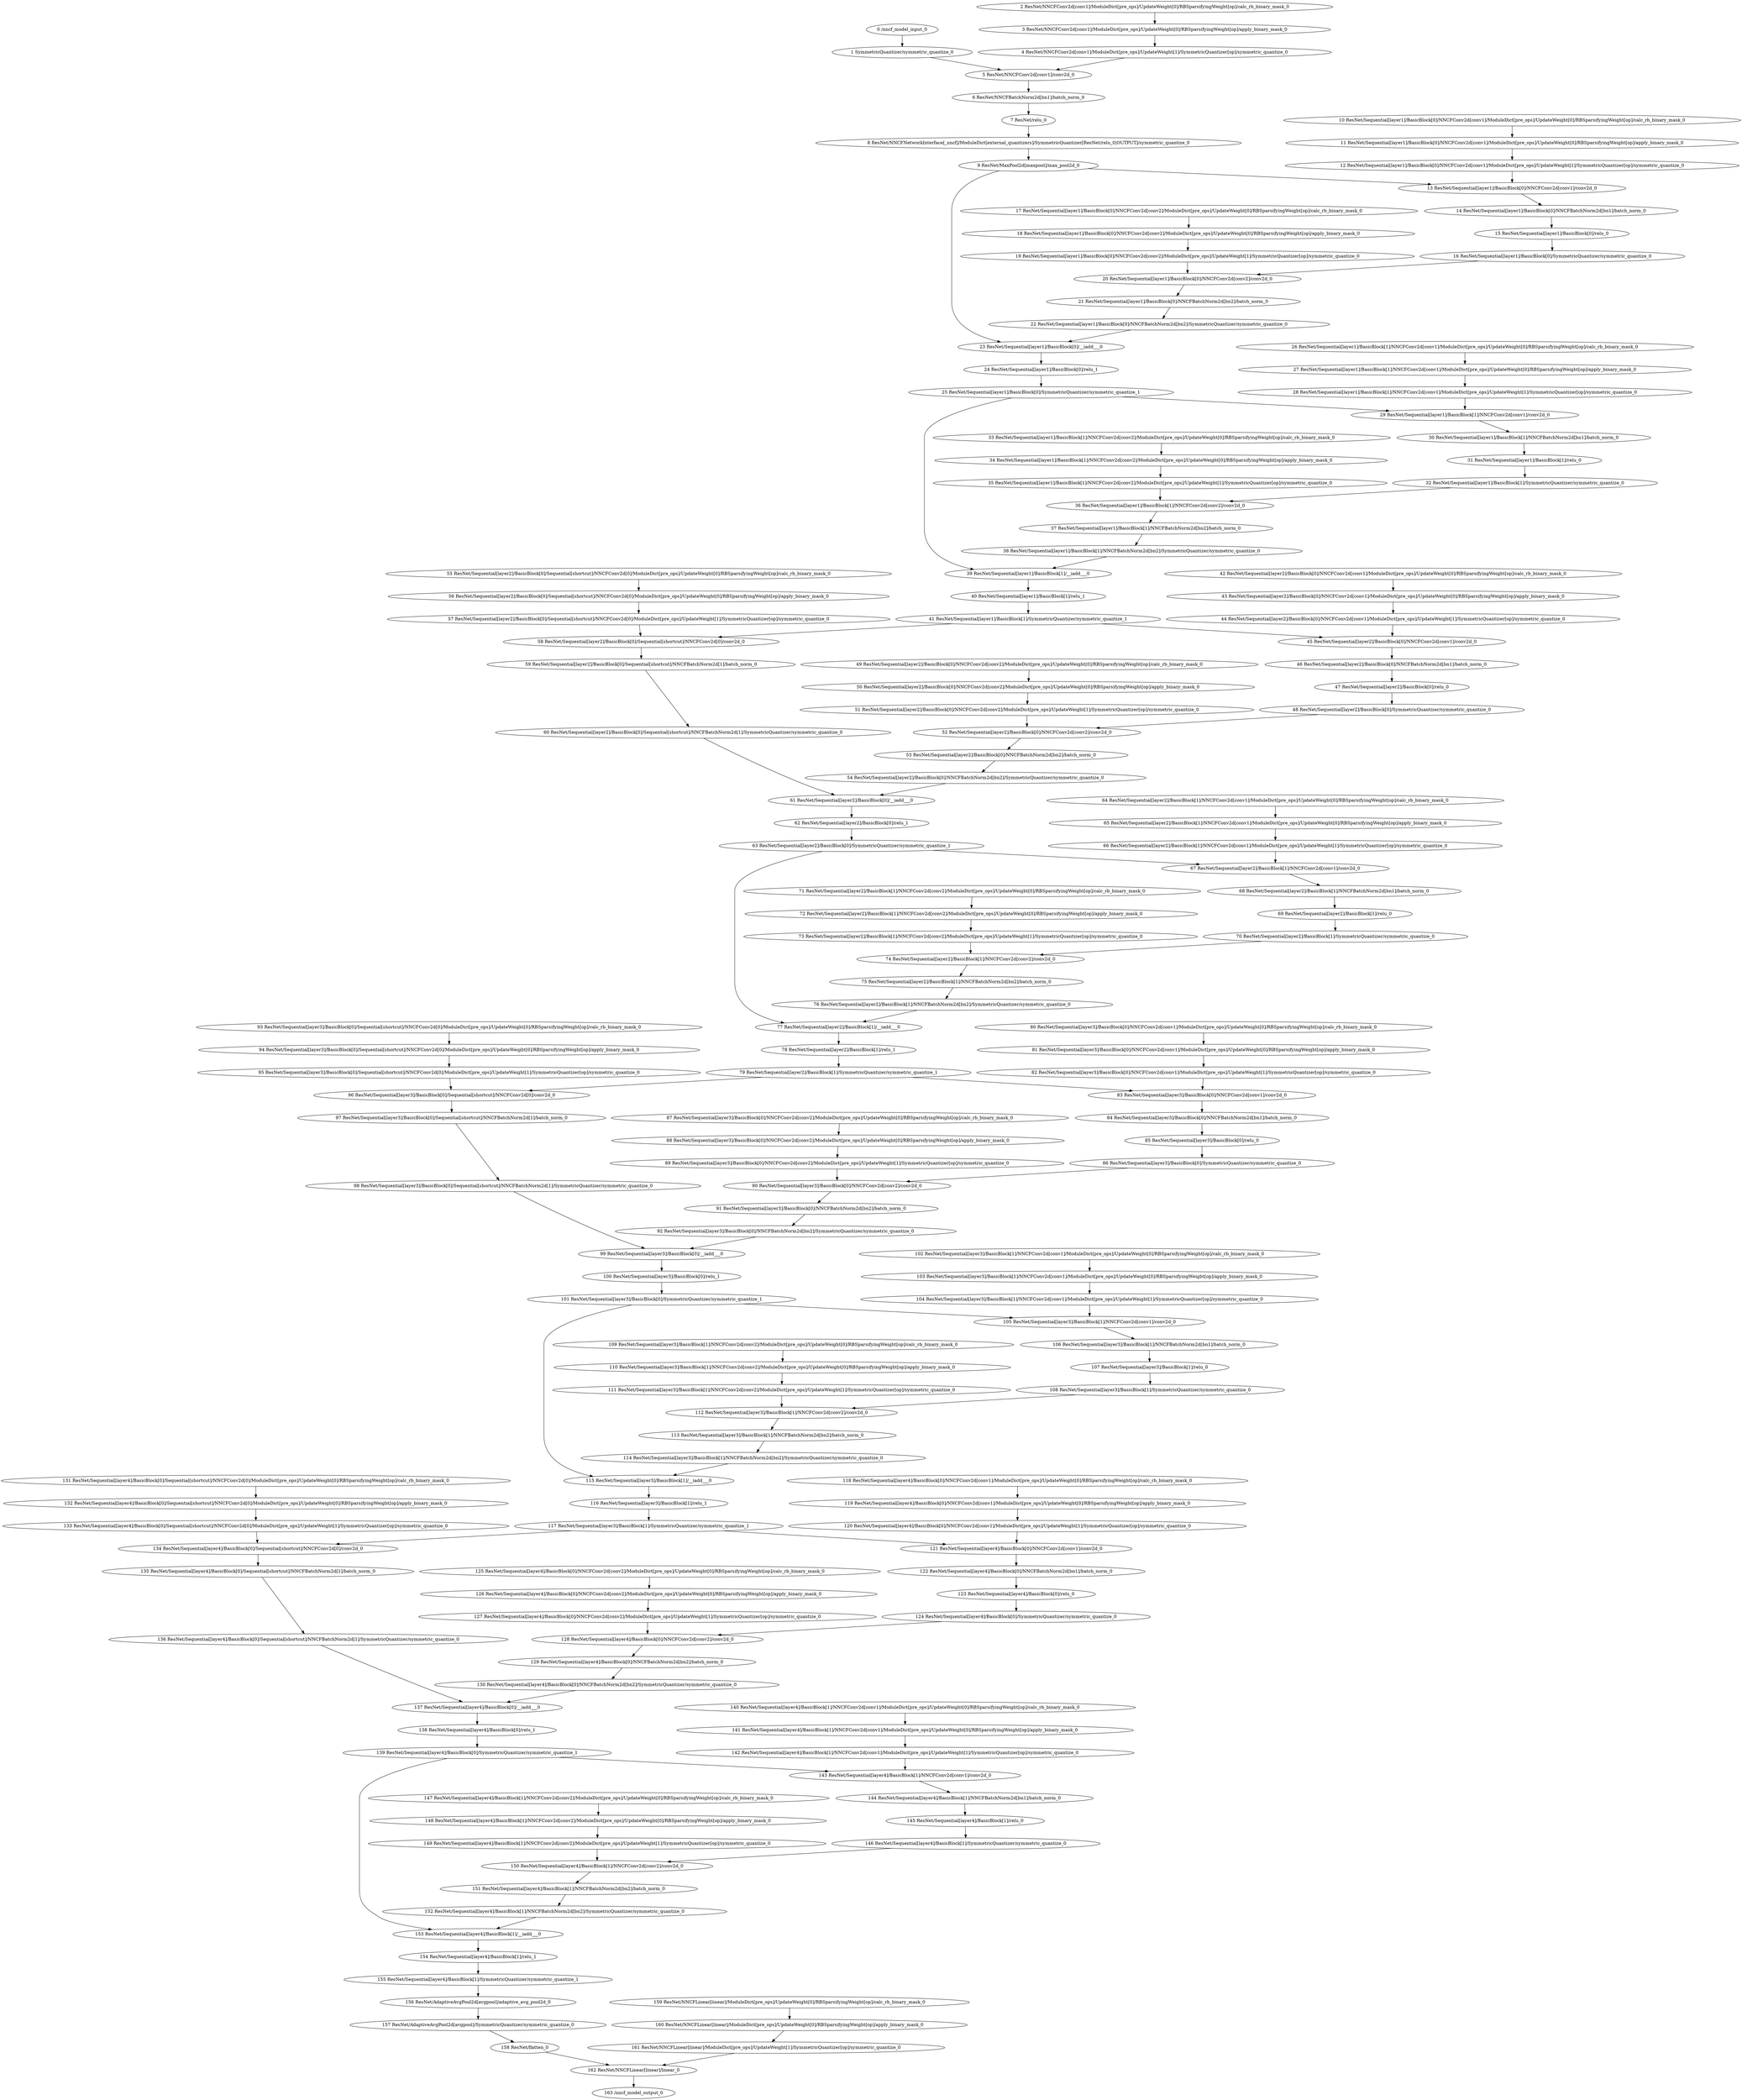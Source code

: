 strict digraph  {
"0 /nncf_model_input_0" [id=0, type=nncf_model_input];
"1 SymmetricQuantizer/symmetric_quantize_0" [id=1, type=symmetric_quantize];
"2 ResNet/NNCFConv2d[conv1]/ModuleDict[pre_ops]/UpdateWeight[0]/RBSparsifyingWeight[op]/calc_rb_binary_mask_0" [id=2, type=calc_rb_binary_mask];
"3 ResNet/NNCFConv2d[conv1]/ModuleDict[pre_ops]/UpdateWeight[0]/RBSparsifyingWeight[op]/apply_binary_mask_0" [id=3, type=apply_binary_mask];
"4 ResNet/NNCFConv2d[conv1]/ModuleDict[pre_ops]/UpdateWeight[1]/SymmetricQuantizer[op]/symmetric_quantize_0" [id=4, type=symmetric_quantize];
"5 ResNet/NNCFConv2d[conv1]/conv2d_0" [id=5, type=conv2d];
"6 ResNet/NNCFBatchNorm2d[bn1]/batch_norm_0" [id=6, type=batch_norm];
"7 ResNet/relu_0" [id=7, type=relu];
"8 ResNet/NNCFNetworkInterface[_nncf]/ModuleDict[external_quantizers]/SymmetricQuantizer[ResNet/relu_0|OUTPUT]/symmetric_quantize_0" [id=8, type=symmetric_quantize];
"9 ResNet/MaxPool2d[maxpool]/max_pool2d_0" [id=9, type=max_pool2d];
"10 ResNet/Sequential[layer1]/BasicBlock[0]/NNCFConv2d[conv1]/ModuleDict[pre_ops]/UpdateWeight[0]/RBSparsifyingWeight[op]/calc_rb_binary_mask_0" [id=10, type=calc_rb_binary_mask];
"11 ResNet/Sequential[layer1]/BasicBlock[0]/NNCFConv2d[conv1]/ModuleDict[pre_ops]/UpdateWeight[0]/RBSparsifyingWeight[op]/apply_binary_mask_0" [id=11, type=apply_binary_mask];
"12 ResNet/Sequential[layer1]/BasicBlock[0]/NNCFConv2d[conv1]/ModuleDict[pre_ops]/UpdateWeight[1]/SymmetricQuantizer[op]/symmetric_quantize_0" [id=12, type=symmetric_quantize];
"13 ResNet/Sequential[layer1]/BasicBlock[0]/NNCFConv2d[conv1]/conv2d_0" [id=13, type=conv2d];
"14 ResNet/Sequential[layer1]/BasicBlock[0]/NNCFBatchNorm2d[bn1]/batch_norm_0" [id=14, type=batch_norm];
"15 ResNet/Sequential[layer1]/BasicBlock[0]/relu_0" [id=15, type=relu];
"16 ResNet/Sequential[layer1]/BasicBlock[0]/SymmetricQuantizer/symmetric_quantize_0" [id=16, type=symmetric_quantize];
"17 ResNet/Sequential[layer1]/BasicBlock[0]/NNCFConv2d[conv2]/ModuleDict[pre_ops]/UpdateWeight[0]/RBSparsifyingWeight[op]/calc_rb_binary_mask_0" [id=17, type=calc_rb_binary_mask];
"18 ResNet/Sequential[layer1]/BasicBlock[0]/NNCFConv2d[conv2]/ModuleDict[pre_ops]/UpdateWeight[0]/RBSparsifyingWeight[op]/apply_binary_mask_0" [id=18, type=apply_binary_mask];
"19 ResNet/Sequential[layer1]/BasicBlock[0]/NNCFConv2d[conv2]/ModuleDict[pre_ops]/UpdateWeight[1]/SymmetricQuantizer[op]/symmetric_quantize_0" [id=19, type=symmetric_quantize];
"20 ResNet/Sequential[layer1]/BasicBlock[0]/NNCFConv2d[conv2]/conv2d_0" [id=20, type=conv2d];
"21 ResNet/Sequential[layer1]/BasicBlock[0]/NNCFBatchNorm2d[bn2]/batch_norm_0" [id=21, type=batch_norm];
"22 ResNet/Sequential[layer1]/BasicBlock[0]/NNCFBatchNorm2d[bn2]/SymmetricQuantizer/symmetric_quantize_0" [id=22, type=symmetric_quantize];
"23 ResNet/Sequential[layer1]/BasicBlock[0]/__iadd___0" [id=23, type=__iadd__];
"24 ResNet/Sequential[layer1]/BasicBlock[0]/relu_1" [id=24, type=relu];
"25 ResNet/Sequential[layer1]/BasicBlock[0]/SymmetricQuantizer/symmetric_quantize_1" [id=25, type=symmetric_quantize];
"26 ResNet/Sequential[layer1]/BasicBlock[1]/NNCFConv2d[conv1]/ModuleDict[pre_ops]/UpdateWeight[0]/RBSparsifyingWeight[op]/calc_rb_binary_mask_0" [id=26, type=calc_rb_binary_mask];
"27 ResNet/Sequential[layer1]/BasicBlock[1]/NNCFConv2d[conv1]/ModuleDict[pre_ops]/UpdateWeight[0]/RBSparsifyingWeight[op]/apply_binary_mask_0" [id=27, type=apply_binary_mask];
"28 ResNet/Sequential[layer1]/BasicBlock[1]/NNCFConv2d[conv1]/ModuleDict[pre_ops]/UpdateWeight[1]/SymmetricQuantizer[op]/symmetric_quantize_0" [id=28, type=symmetric_quantize];
"29 ResNet/Sequential[layer1]/BasicBlock[1]/NNCFConv2d[conv1]/conv2d_0" [id=29, type=conv2d];
"30 ResNet/Sequential[layer1]/BasicBlock[1]/NNCFBatchNorm2d[bn1]/batch_norm_0" [id=30, type=batch_norm];
"31 ResNet/Sequential[layer1]/BasicBlock[1]/relu_0" [id=31, type=relu];
"32 ResNet/Sequential[layer1]/BasicBlock[1]/SymmetricQuantizer/symmetric_quantize_0" [id=32, type=symmetric_quantize];
"33 ResNet/Sequential[layer1]/BasicBlock[1]/NNCFConv2d[conv2]/ModuleDict[pre_ops]/UpdateWeight[0]/RBSparsifyingWeight[op]/calc_rb_binary_mask_0" [id=33, type=calc_rb_binary_mask];
"34 ResNet/Sequential[layer1]/BasicBlock[1]/NNCFConv2d[conv2]/ModuleDict[pre_ops]/UpdateWeight[0]/RBSparsifyingWeight[op]/apply_binary_mask_0" [id=34, type=apply_binary_mask];
"35 ResNet/Sequential[layer1]/BasicBlock[1]/NNCFConv2d[conv2]/ModuleDict[pre_ops]/UpdateWeight[1]/SymmetricQuantizer[op]/symmetric_quantize_0" [id=35, type=symmetric_quantize];
"36 ResNet/Sequential[layer1]/BasicBlock[1]/NNCFConv2d[conv2]/conv2d_0" [id=36, type=conv2d];
"37 ResNet/Sequential[layer1]/BasicBlock[1]/NNCFBatchNorm2d[bn2]/batch_norm_0" [id=37, type=batch_norm];
"38 ResNet/Sequential[layer1]/BasicBlock[1]/NNCFBatchNorm2d[bn2]/SymmetricQuantizer/symmetric_quantize_0" [id=38, type=symmetric_quantize];
"39 ResNet/Sequential[layer1]/BasicBlock[1]/__iadd___0" [id=39, type=__iadd__];
"40 ResNet/Sequential[layer1]/BasicBlock[1]/relu_1" [id=40, type=relu];
"41 ResNet/Sequential[layer1]/BasicBlock[1]/SymmetricQuantizer/symmetric_quantize_1" [id=41, type=symmetric_quantize];
"42 ResNet/Sequential[layer2]/BasicBlock[0]/NNCFConv2d[conv1]/ModuleDict[pre_ops]/UpdateWeight[0]/RBSparsifyingWeight[op]/calc_rb_binary_mask_0" [id=42, type=calc_rb_binary_mask];
"43 ResNet/Sequential[layer2]/BasicBlock[0]/NNCFConv2d[conv1]/ModuleDict[pre_ops]/UpdateWeight[0]/RBSparsifyingWeight[op]/apply_binary_mask_0" [id=43, type=apply_binary_mask];
"44 ResNet/Sequential[layer2]/BasicBlock[0]/NNCFConv2d[conv1]/ModuleDict[pre_ops]/UpdateWeight[1]/SymmetricQuantizer[op]/symmetric_quantize_0" [id=44, type=symmetric_quantize];
"45 ResNet/Sequential[layer2]/BasicBlock[0]/NNCFConv2d[conv1]/conv2d_0" [id=45, type=conv2d];
"46 ResNet/Sequential[layer2]/BasicBlock[0]/NNCFBatchNorm2d[bn1]/batch_norm_0" [id=46, type=batch_norm];
"47 ResNet/Sequential[layer2]/BasicBlock[0]/relu_0" [id=47, type=relu];
"48 ResNet/Sequential[layer2]/BasicBlock[0]/SymmetricQuantizer/symmetric_quantize_0" [id=48, type=symmetric_quantize];
"49 ResNet/Sequential[layer2]/BasicBlock[0]/NNCFConv2d[conv2]/ModuleDict[pre_ops]/UpdateWeight[0]/RBSparsifyingWeight[op]/calc_rb_binary_mask_0" [id=49, type=calc_rb_binary_mask];
"50 ResNet/Sequential[layer2]/BasicBlock[0]/NNCFConv2d[conv2]/ModuleDict[pre_ops]/UpdateWeight[0]/RBSparsifyingWeight[op]/apply_binary_mask_0" [id=50, type=apply_binary_mask];
"51 ResNet/Sequential[layer2]/BasicBlock[0]/NNCFConv2d[conv2]/ModuleDict[pre_ops]/UpdateWeight[1]/SymmetricQuantizer[op]/symmetric_quantize_0" [id=51, type=symmetric_quantize];
"52 ResNet/Sequential[layer2]/BasicBlock[0]/NNCFConv2d[conv2]/conv2d_0" [id=52, type=conv2d];
"53 ResNet/Sequential[layer2]/BasicBlock[0]/NNCFBatchNorm2d[bn2]/batch_norm_0" [id=53, type=batch_norm];
"54 ResNet/Sequential[layer2]/BasicBlock[0]/NNCFBatchNorm2d[bn2]/SymmetricQuantizer/symmetric_quantize_0" [id=54, type=symmetric_quantize];
"55 ResNet/Sequential[layer2]/BasicBlock[0]/Sequential[shortcut]/NNCFConv2d[0]/ModuleDict[pre_ops]/UpdateWeight[0]/RBSparsifyingWeight[op]/calc_rb_binary_mask_0" [id=55, type=calc_rb_binary_mask];
"56 ResNet/Sequential[layer2]/BasicBlock[0]/Sequential[shortcut]/NNCFConv2d[0]/ModuleDict[pre_ops]/UpdateWeight[0]/RBSparsifyingWeight[op]/apply_binary_mask_0" [id=56, type=apply_binary_mask];
"57 ResNet/Sequential[layer2]/BasicBlock[0]/Sequential[shortcut]/NNCFConv2d[0]/ModuleDict[pre_ops]/UpdateWeight[1]/SymmetricQuantizer[op]/symmetric_quantize_0" [id=57, type=symmetric_quantize];
"58 ResNet/Sequential[layer2]/BasicBlock[0]/Sequential[shortcut]/NNCFConv2d[0]/conv2d_0" [id=58, type=conv2d];
"59 ResNet/Sequential[layer2]/BasicBlock[0]/Sequential[shortcut]/NNCFBatchNorm2d[1]/batch_norm_0" [id=59, type=batch_norm];
"60 ResNet/Sequential[layer2]/BasicBlock[0]/Sequential[shortcut]/NNCFBatchNorm2d[1]/SymmetricQuantizer/symmetric_quantize_0" [id=60, type=symmetric_quantize];
"61 ResNet/Sequential[layer2]/BasicBlock[0]/__iadd___0" [id=61, type=__iadd__];
"62 ResNet/Sequential[layer2]/BasicBlock[0]/relu_1" [id=62, type=relu];
"63 ResNet/Sequential[layer2]/BasicBlock[0]/SymmetricQuantizer/symmetric_quantize_1" [id=63, type=symmetric_quantize];
"64 ResNet/Sequential[layer2]/BasicBlock[1]/NNCFConv2d[conv1]/ModuleDict[pre_ops]/UpdateWeight[0]/RBSparsifyingWeight[op]/calc_rb_binary_mask_0" [id=64, type=calc_rb_binary_mask];
"65 ResNet/Sequential[layer2]/BasicBlock[1]/NNCFConv2d[conv1]/ModuleDict[pre_ops]/UpdateWeight[0]/RBSparsifyingWeight[op]/apply_binary_mask_0" [id=65, type=apply_binary_mask];
"66 ResNet/Sequential[layer2]/BasicBlock[1]/NNCFConv2d[conv1]/ModuleDict[pre_ops]/UpdateWeight[1]/SymmetricQuantizer[op]/symmetric_quantize_0" [id=66, type=symmetric_quantize];
"67 ResNet/Sequential[layer2]/BasicBlock[1]/NNCFConv2d[conv1]/conv2d_0" [id=67, type=conv2d];
"68 ResNet/Sequential[layer2]/BasicBlock[1]/NNCFBatchNorm2d[bn1]/batch_norm_0" [id=68, type=batch_norm];
"69 ResNet/Sequential[layer2]/BasicBlock[1]/relu_0" [id=69, type=relu];
"70 ResNet/Sequential[layer2]/BasicBlock[1]/SymmetricQuantizer/symmetric_quantize_0" [id=70, type=symmetric_quantize];
"71 ResNet/Sequential[layer2]/BasicBlock[1]/NNCFConv2d[conv2]/ModuleDict[pre_ops]/UpdateWeight[0]/RBSparsifyingWeight[op]/calc_rb_binary_mask_0" [id=71, type=calc_rb_binary_mask];
"72 ResNet/Sequential[layer2]/BasicBlock[1]/NNCFConv2d[conv2]/ModuleDict[pre_ops]/UpdateWeight[0]/RBSparsifyingWeight[op]/apply_binary_mask_0" [id=72, type=apply_binary_mask];
"73 ResNet/Sequential[layer2]/BasicBlock[1]/NNCFConv2d[conv2]/ModuleDict[pre_ops]/UpdateWeight[1]/SymmetricQuantizer[op]/symmetric_quantize_0" [id=73, type=symmetric_quantize];
"74 ResNet/Sequential[layer2]/BasicBlock[1]/NNCFConv2d[conv2]/conv2d_0" [id=74, type=conv2d];
"75 ResNet/Sequential[layer2]/BasicBlock[1]/NNCFBatchNorm2d[bn2]/batch_norm_0" [id=75, type=batch_norm];
"76 ResNet/Sequential[layer2]/BasicBlock[1]/NNCFBatchNorm2d[bn2]/SymmetricQuantizer/symmetric_quantize_0" [id=76, type=symmetric_quantize];
"77 ResNet/Sequential[layer2]/BasicBlock[1]/__iadd___0" [id=77, type=__iadd__];
"78 ResNet/Sequential[layer2]/BasicBlock[1]/relu_1" [id=78, type=relu];
"79 ResNet/Sequential[layer2]/BasicBlock[1]/SymmetricQuantizer/symmetric_quantize_1" [id=79, type=symmetric_quantize];
"80 ResNet/Sequential[layer3]/BasicBlock[0]/NNCFConv2d[conv1]/ModuleDict[pre_ops]/UpdateWeight[0]/RBSparsifyingWeight[op]/calc_rb_binary_mask_0" [id=80, type=calc_rb_binary_mask];
"81 ResNet/Sequential[layer3]/BasicBlock[0]/NNCFConv2d[conv1]/ModuleDict[pre_ops]/UpdateWeight[0]/RBSparsifyingWeight[op]/apply_binary_mask_0" [id=81, type=apply_binary_mask];
"82 ResNet/Sequential[layer3]/BasicBlock[0]/NNCFConv2d[conv1]/ModuleDict[pre_ops]/UpdateWeight[1]/SymmetricQuantizer[op]/symmetric_quantize_0" [id=82, type=symmetric_quantize];
"83 ResNet/Sequential[layer3]/BasicBlock[0]/NNCFConv2d[conv1]/conv2d_0" [id=83, type=conv2d];
"84 ResNet/Sequential[layer3]/BasicBlock[0]/NNCFBatchNorm2d[bn1]/batch_norm_0" [id=84, type=batch_norm];
"85 ResNet/Sequential[layer3]/BasicBlock[0]/relu_0" [id=85, type=relu];
"86 ResNet/Sequential[layer3]/BasicBlock[0]/SymmetricQuantizer/symmetric_quantize_0" [id=86, type=symmetric_quantize];
"87 ResNet/Sequential[layer3]/BasicBlock[0]/NNCFConv2d[conv2]/ModuleDict[pre_ops]/UpdateWeight[0]/RBSparsifyingWeight[op]/calc_rb_binary_mask_0" [id=87, type=calc_rb_binary_mask];
"88 ResNet/Sequential[layer3]/BasicBlock[0]/NNCFConv2d[conv2]/ModuleDict[pre_ops]/UpdateWeight[0]/RBSparsifyingWeight[op]/apply_binary_mask_0" [id=88, type=apply_binary_mask];
"89 ResNet/Sequential[layer3]/BasicBlock[0]/NNCFConv2d[conv2]/ModuleDict[pre_ops]/UpdateWeight[1]/SymmetricQuantizer[op]/symmetric_quantize_0" [id=89, type=symmetric_quantize];
"90 ResNet/Sequential[layer3]/BasicBlock[0]/NNCFConv2d[conv2]/conv2d_0" [id=90, type=conv2d];
"91 ResNet/Sequential[layer3]/BasicBlock[0]/NNCFBatchNorm2d[bn2]/batch_norm_0" [id=91, type=batch_norm];
"92 ResNet/Sequential[layer3]/BasicBlock[0]/NNCFBatchNorm2d[bn2]/SymmetricQuantizer/symmetric_quantize_0" [id=92, type=symmetric_quantize];
"93 ResNet/Sequential[layer3]/BasicBlock[0]/Sequential[shortcut]/NNCFConv2d[0]/ModuleDict[pre_ops]/UpdateWeight[0]/RBSparsifyingWeight[op]/calc_rb_binary_mask_0" [id=93, type=calc_rb_binary_mask];
"94 ResNet/Sequential[layer3]/BasicBlock[0]/Sequential[shortcut]/NNCFConv2d[0]/ModuleDict[pre_ops]/UpdateWeight[0]/RBSparsifyingWeight[op]/apply_binary_mask_0" [id=94, type=apply_binary_mask];
"95 ResNet/Sequential[layer3]/BasicBlock[0]/Sequential[shortcut]/NNCFConv2d[0]/ModuleDict[pre_ops]/UpdateWeight[1]/SymmetricQuantizer[op]/symmetric_quantize_0" [id=95, type=symmetric_quantize];
"96 ResNet/Sequential[layer3]/BasicBlock[0]/Sequential[shortcut]/NNCFConv2d[0]/conv2d_0" [id=96, type=conv2d];
"97 ResNet/Sequential[layer3]/BasicBlock[0]/Sequential[shortcut]/NNCFBatchNorm2d[1]/batch_norm_0" [id=97, type=batch_norm];
"98 ResNet/Sequential[layer3]/BasicBlock[0]/Sequential[shortcut]/NNCFBatchNorm2d[1]/SymmetricQuantizer/symmetric_quantize_0" [id=98, type=symmetric_quantize];
"99 ResNet/Sequential[layer3]/BasicBlock[0]/__iadd___0" [id=99, type=__iadd__];
"100 ResNet/Sequential[layer3]/BasicBlock[0]/relu_1" [id=100, type=relu];
"101 ResNet/Sequential[layer3]/BasicBlock[0]/SymmetricQuantizer/symmetric_quantize_1" [id=101, type=symmetric_quantize];
"102 ResNet/Sequential[layer3]/BasicBlock[1]/NNCFConv2d[conv1]/ModuleDict[pre_ops]/UpdateWeight[0]/RBSparsifyingWeight[op]/calc_rb_binary_mask_0" [id=102, type=calc_rb_binary_mask];
"103 ResNet/Sequential[layer3]/BasicBlock[1]/NNCFConv2d[conv1]/ModuleDict[pre_ops]/UpdateWeight[0]/RBSparsifyingWeight[op]/apply_binary_mask_0" [id=103, type=apply_binary_mask];
"104 ResNet/Sequential[layer3]/BasicBlock[1]/NNCFConv2d[conv1]/ModuleDict[pre_ops]/UpdateWeight[1]/SymmetricQuantizer[op]/symmetric_quantize_0" [id=104, type=symmetric_quantize];
"105 ResNet/Sequential[layer3]/BasicBlock[1]/NNCFConv2d[conv1]/conv2d_0" [id=105, type=conv2d];
"106 ResNet/Sequential[layer3]/BasicBlock[1]/NNCFBatchNorm2d[bn1]/batch_norm_0" [id=106, type=batch_norm];
"107 ResNet/Sequential[layer3]/BasicBlock[1]/relu_0" [id=107, type=relu];
"108 ResNet/Sequential[layer3]/BasicBlock[1]/SymmetricQuantizer/symmetric_quantize_0" [id=108, type=symmetric_quantize];
"109 ResNet/Sequential[layer3]/BasicBlock[1]/NNCFConv2d[conv2]/ModuleDict[pre_ops]/UpdateWeight[0]/RBSparsifyingWeight[op]/calc_rb_binary_mask_0" [id=109, type=calc_rb_binary_mask];
"110 ResNet/Sequential[layer3]/BasicBlock[1]/NNCFConv2d[conv2]/ModuleDict[pre_ops]/UpdateWeight[0]/RBSparsifyingWeight[op]/apply_binary_mask_0" [id=110, type=apply_binary_mask];
"111 ResNet/Sequential[layer3]/BasicBlock[1]/NNCFConv2d[conv2]/ModuleDict[pre_ops]/UpdateWeight[1]/SymmetricQuantizer[op]/symmetric_quantize_0" [id=111, type=symmetric_quantize];
"112 ResNet/Sequential[layer3]/BasicBlock[1]/NNCFConv2d[conv2]/conv2d_0" [id=112, type=conv2d];
"113 ResNet/Sequential[layer3]/BasicBlock[1]/NNCFBatchNorm2d[bn2]/batch_norm_0" [id=113, type=batch_norm];
"114 ResNet/Sequential[layer3]/BasicBlock[1]/NNCFBatchNorm2d[bn2]/SymmetricQuantizer/symmetric_quantize_0" [id=114, type=symmetric_quantize];
"115 ResNet/Sequential[layer3]/BasicBlock[1]/__iadd___0" [id=115, type=__iadd__];
"116 ResNet/Sequential[layer3]/BasicBlock[1]/relu_1" [id=116, type=relu];
"117 ResNet/Sequential[layer3]/BasicBlock[1]/SymmetricQuantizer/symmetric_quantize_1" [id=117, type=symmetric_quantize];
"118 ResNet/Sequential[layer4]/BasicBlock[0]/NNCFConv2d[conv1]/ModuleDict[pre_ops]/UpdateWeight[0]/RBSparsifyingWeight[op]/calc_rb_binary_mask_0" [id=118, type=calc_rb_binary_mask];
"119 ResNet/Sequential[layer4]/BasicBlock[0]/NNCFConv2d[conv1]/ModuleDict[pre_ops]/UpdateWeight[0]/RBSparsifyingWeight[op]/apply_binary_mask_0" [id=119, type=apply_binary_mask];
"120 ResNet/Sequential[layer4]/BasicBlock[0]/NNCFConv2d[conv1]/ModuleDict[pre_ops]/UpdateWeight[1]/SymmetricQuantizer[op]/symmetric_quantize_0" [id=120, type=symmetric_quantize];
"121 ResNet/Sequential[layer4]/BasicBlock[0]/NNCFConv2d[conv1]/conv2d_0" [id=121, type=conv2d];
"122 ResNet/Sequential[layer4]/BasicBlock[0]/NNCFBatchNorm2d[bn1]/batch_norm_0" [id=122, type=batch_norm];
"123 ResNet/Sequential[layer4]/BasicBlock[0]/relu_0" [id=123, type=relu];
"124 ResNet/Sequential[layer4]/BasicBlock[0]/SymmetricQuantizer/symmetric_quantize_0" [id=124, type=symmetric_quantize];
"125 ResNet/Sequential[layer4]/BasicBlock[0]/NNCFConv2d[conv2]/ModuleDict[pre_ops]/UpdateWeight[0]/RBSparsifyingWeight[op]/calc_rb_binary_mask_0" [id=125, type=calc_rb_binary_mask];
"126 ResNet/Sequential[layer4]/BasicBlock[0]/NNCFConv2d[conv2]/ModuleDict[pre_ops]/UpdateWeight[0]/RBSparsifyingWeight[op]/apply_binary_mask_0" [id=126, type=apply_binary_mask];
"127 ResNet/Sequential[layer4]/BasicBlock[0]/NNCFConv2d[conv2]/ModuleDict[pre_ops]/UpdateWeight[1]/SymmetricQuantizer[op]/symmetric_quantize_0" [id=127, type=symmetric_quantize];
"128 ResNet/Sequential[layer4]/BasicBlock[0]/NNCFConv2d[conv2]/conv2d_0" [id=128, type=conv2d];
"129 ResNet/Sequential[layer4]/BasicBlock[0]/NNCFBatchNorm2d[bn2]/batch_norm_0" [id=129, type=batch_norm];
"130 ResNet/Sequential[layer4]/BasicBlock[0]/NNCFBatchNorm2d[bn2]/SymmetricQuantizer/symmetric_quantize_0" [id=130, type=symmetric_quantize];
"131 ResNet/Sequential[layer4]/BasicBlock[0]/Sequential[shortcut]/NNCFConv2d[0]/ModuleDict[pre_ops]/UpdateWeight[0]/RBSparsifyingWeight[op]/calc_rb_binary_mask_0" [id=131, type=calc_rb_binary_mask];
"132 ResNet/Sequential[layer4]/BasicBlock[0]/Sequential[shortcut]/NNCFConv2d[0]/ModuleDict[pre_ops]/UpdateWeight[0]/RBSparsifyingWeight[op]/apply_binary_mask_0" [id=132, type=apply_binary_mask];
"133 ResNet/Sequential[layer4]/BasicBlock[0]/Sequential[shortcut]/NNCFConv2d[0]/ModuleDict[pre_ops]/UpdateWeight[1]/SymmetricQuantizer[op]/symmetric_quantize_0" [id=133, type=symmetric_quantize];
"134 ResNet/Sequential[layer4]/BasicBlock[0]/Sequential[shortcut]/NNCFConv2d[0]/conv2d_0" [id=134, type=conv2d];
"135 ResNet/Sequential[layer4]/BasicBlock[0]/Sequential[shortcut]/NNCFBatchNorm2d[1]/batch_norm_0" [id=135, type=batch_norm];
"136 ResNet/Sequential[layer4]/BasicBlock[0]/Sequential[shortcut]/NNCFBatchNorm2d[1]/SymmetricQuantizer/symmetric_quantize_0" [id=136, type=symmetric_quantize];
"137 ResNet/Sequential[layer4]/BasicBlock[0]/__iadd___0" [id=137, type=__iadd__];
"138 ResNet/Sequential[layer4]/BasicBlock[0]/relu_1" [id=138, type=relu];
"139 ResNet/Sequential[layer4]/BasicBlock[0]/SymmetricQuantizer/symmetric_quantize_1" [id=139, type=symmetric_quantize];
"140 ResNet/Sequential[layer4]/BasicBlock[1]/NNCFConv2d[conv1]/ModuleDict[pre_ops]/UpdateWeight[0]/RBSparsifyingWeight[op]/calc_rb_binary_mask_0" [id=140, type=calc_rb_binary_mask];
"141 ResNet/Sequential[layer4]/BasicBlock[1]/NNCFConv2d[conv1]/ModuleDict[pre_ops]/UpdateWeight[0]/RBSparsifyingWeight[op]/apply_binary_mask_0" [id=141, type=apply_binary_mask];
"142 ResNet/Sequential[layer4]/BasicBlock[1]/NNCFConv2d[conv1]/ModuleDict[pre_ops]/UpdateWeight[1]/SymmetricQuantizer[op]/symmetric_quantize_0" [id=142, type=symmetric_quantize];
"143 ResNet/Sequential[layer4]/BasicBlock[1]/NNCFConv2d[conv1]/conv2d_0" [id=143, type=conv2d];
"144 ResNet/Sequential[layer4]/BasicBlock[1]/NNCFBatchNorm2d[bn1]/batch_norm_0" [id=144, type=batch_norm];
"145 ResNet/Sequential[layer4]/BasicBlock[1]/relu_0" [id=145, type=relu];
"146 ResNet/Sequential[layer4]/BasicBlock[1]/SymmetricQuantizer/symmetric_quantize_0" [id=146, type=symmetric_quantize];
"147 ResNet/Sequential[layer4]/BasicBlock[1]/NNCFConv2d[conv2]/ModuleDict[pre_ops]/UpdateWeight[0]/RBSparsifyingWeight[op]/calc_rb_binary_mask_0" [id=147, type=calc_rb_binary_mask];
"148 ResNet/Sequential[layer4]/BasicBlock[1]/NNCFConv2d[conv2]/ModuleDict[pre_ops]/UpdateWeight[0]/RBSparsifyingWeight[op]/apply_binary_mask_0" [id=148, type=apply_binary_mask];
"149 ResNet/Sequential[layer4]/BasicBlock[1]/NNCFConv2d[conv2]/ModuleDict[pre_ops]/UpdateWeight[1]/SymmetricQuantizer[op]/symmetric_quantize_0" [id=149, type=symmetric_quantize];
"150 ResNet/Sequential[layer4]/BasicBlock[1]/NNCFConv2d[conv2]/conv2d_0" [id=150, type=conv2d];
"151 ResNet/Sequential[layer4]/BasicBlock[1]/NNCFBatchNorm2d[bn2]/batch_norm_0" [id=151, type=batch_norm];
"152 ResNet/Sequential[layer4]/BasicBlock[1]/NNCFBatchNorm2d[bn2]/SymmetricQuantizer/symmetric_quantize_0" [id=152, type=symmetric_quantize];
"153 ResNet/Sequential[layer4]/BasicBlock[1]/__iadd___0" [id=153, type=__iadd__];
"154 ResNet/Sequential[layer4]/BasicBlock[1]/relu_1" [id=154, type=relu];
"155 ResNet/Sequential[layer4]/BasicBlock[1]/SymmetricQuantizer/symmetric_quantize_1" [id=155, type=symmetric_quantize];
"156 ResNet/AdaptiveAvgPool2d[avgpool]/adaptive_avg_pool2d_0" [id=156, type=adaptive_avg_pool2d];
"157 ResNet/AdaptiveAvgPool2d[avgpool]/SymmetricQuantizer/symmetric_quantize_0" [id=157, type=symmetric_quantize];
"158 ResNet/flatten_0" [id=158, type=flatten];
"159 ResNet/NNCFLinear[linear]/ModuleDict[pre_ops]/UpdateWeight[0]/RBSparsifyingWeight[op]/calc_rb_binary_mask_0" [id=159, type=calc_rb_binary_mask];
"160 ResNet/NNCFLinear[linear]/ModuleDict[pre_ops]/UpdateWeight[0]/RBSparsifyingWeight[op]/apply_binary_mask_0" [id=160, type=apply_binary_mask];
"161 ResNet/NNCFLinear[linear]/ModuleDict[pre_ops]/UpdateWeight[1]/SymmetricQuantizer[op]/symmetric_quantize_0" [id=161, type=symmetric_quantize];
"162 ResNet/NNCFLinear[linear]/linear_0" [id=162, type=linear];
"163 /nncf_model_output_0" [id=163, type=nncf_model_output];
"0 /nncf_model_input_0" -> "1 SymmetricQuantizer/symmetric_quantize_0";
"1 SymmetricQuantizer/symmetric_quantize_0" -> "5 ResNet/NNCFConv2d[conv1]/conv2d_0";
"2 ResNet/NNCFConv2d[conv1]/ModuleDict[pre_ops]/UpdateWeight[0]/RBSparsifyingWeight[op]/calc_rb_binary_mask_0" -> "3 ResNet/NNCFConv2d[conv1]/ModuleDict[pre_ops]/UpdateWeight[0]/RBSparsifyingWeight[op]/apply_binary_mask_0";
"3 ResNet/NNCFConv2d[conv1]/ModuleDict[pre_ops]/UpdateWeight[0]/RBSparsifyingWeight[op]/apply_binary_mask_0" -> "4 ResNet/NNCFConv2d[conv1]/ModuleDict[pre_ops]/UpdateWeight[1]/SymmetricQuantizer[op]/symmetric_quantize_0";
"4 ResNet/NNCFConv2d[conv1]/ModuleDict[pre_ops]/UpdateWeight[1]/SymmetricQuantizer[op]/symmetric_quantize_0" -> "5 ResNet/NNCFConv2d[conv1]/conv2d_0";
"5 ResNet/NNCFConv2d[conv1]/conv2d_0" -> "6 ResNet/NNCFBatchNorm2d[bn1]/batch_norm_0";
"6 ResNet/NNCFBatchNorm2d[bn1]/batch_norm_0" -> "7 ResNet/relu_0";
"7 ResNet/relu_0" -> "8 ResNet/NNCFNetworkInterface[_nncf]/ModuleDict[external_quantizers]/SymmetricQuantizer[ResNet/relu_0|OUTPUT]/symmetric_quantize_0";
"8 ResNet/NNCFNetworkInterface[_nncf]/ModuleDict[external_quantizers]/SymmetricQuantizer[ResNet/relu_0|OUTPUT]/symmetric_quantize_0" -> "9 ResNet/MaxPool2d[maxpool]/max_pool2d_0";
"9 ResNet/MaxPool2d[maxpool]/max_pool2d_0" -> "13 ResNet/Sequential[layer1]/BasicBlock[0]/NNCFConv2d[conv1]/conv2d_0";
"9 ResNet/MaxPool2d[maxpool]/max_pool2d_0" -> "23 ResNet/Sequential[layer1]/BasicBlock[0]/__iadd___0";
"10 ResNet/Sequential[layer1]/BasicBlock[0]/NNCFConv2d[conv1]/ModuleDict[pre_ops]/UpdateWeight[0]/RBSparsifyingWeight[op]/calc_rb_binary_mask_0" -> "11 ResNet/Sequential[layer1]/BasicBlock[0]/NNCFConv2d[conv1]/ModuleDict[pre_ops]/UpdateWeight[0]/RBSparsifyingWeight[op]/apply_binary_mask_0";
"11 ResNet/Sequential[layer1]/BasicBlock[0]/NNCFConv2d[conv1]/ModuleDict[pre_ops]/UpdateWeight[0]/RBSparsifyingWeight[op]/apply_binary_mask_0" -> "12 ResNet/Sequential[layer1]/BasicBlock[0]/NNCFConv2d[conv1]/ModuleDict[pre_ops]/UpdateWeight[1]/SymmetricQuantizer[op]/symmetric_quantize_0";
"12 ResNet/Sequential[layer1]/BasicBlock[0]/NNCFConv2d[conv1]/ModuleDict[pre_ops]/UpdateWeight[1]/SymmetricQuantizer[op]/symmetric_quantize_0" -> "13 ResNet/Sequential[layer1]/BasicBlock[0]/NNCFConv2d[conv1]/conv2d_0";
"13 ResNet/Sequential[layer1]/BasicBlock[0]/NNCFConv2d[conv1]/conv2d_0" -> "14 ResNet/Sequential[layer1]/BasicBlock[0]/NNCFBatchNorm2d[bn1]/batch_norm_0";
"14 ResNet/Sequential[layer1]/BasicBlock[0]/NNCFBatchNorm2d[bn1]/batch_norm_0" -> "15 ResNet/Sequential[layer1]/BasicBlock[0]/relu_0";
"15 ResNet/Sequential[layer1]/BasicBlock[0]/relu_0" -> "16 ResNet/Sequential[layer1]/BasicBlock[0]/SymmetricQuantizer/symmetric_quantize_0";
"16 ResNet/Sequential[layer1]/BasicBlock[0]/SymmetricQuantizer/symmetric_quantize_0" -> "20 ResNet/Sequential[layer1]/BasicBlock[0]/NNCFConv2d[conv2]/conv2d_0";
"17 ResNet/Sequential[layer1]/BasicBlock[0]/NNCFConv2d[conv2]/ModuleDict[pre_ops]/UpdateWeight[0]/RBSparsifyingWeight[op]/calc_rb_binary_mask_0" -> "18 ResNet/Sequential[layer1]/BasicBlock[0]/NNCFConv2d[conv2]/ModuleDict[pre_ops]/UpdateWeight[0]/RBSparsifyingWeight[op]/apply_binary_mask_0";
"18 ResNet/Sequential[layer1]/BasicBlock[0]/NNCFConv2d[conv2]/ModuleDict[pre_ops]/UpdateWeight[0]/RBSparsifyingWeight[op]/apply_binary_mask_0" -> "19 ResNet/Sequential[layer1]/BasicBlock[0]/NNCFConv2d[conv2]/ModuleDict[pre_ops]/UpdateWeight[1]/SymmetricQuantizer[op]/symmetric_quantize_0";
"19 ResNet/Sequential[layer1]/BasicBlock[0]/NNCFConv2d[conv2]/ModuleDict[pre_ops]/UpdateWeight[1]/SymmetricQuantizer[op]/symmetric_quantize_0" -> "20 ResNet/Sequential[layer1]/BasicBlock[0]/NNCFConv2d[conv2]/conv2d_0";
"20 ResNet/Sequential[layer1]/BasicBlock[0]/NNCFConv2d[conv2]/conv2d_0" -> "21 ResNet/Sequential[layer1]/BasicBlock[0]/NNCFBatchNorm2d[bn2]/batch_norm_0";
"21 ResNet/Sequential[layer1]/BasicBlock[0]/NNCFBatchNorm2d[bn2]/batch_norm_0" -> "22 ResNet/Sequential[layer1]/BasicBlock[0]/NNCFBatchNorm2d[bn2]/SymmetricQuantizer/symmetric_quantize_0";
"22 ResNet/Sequential[layer1]/BasicBlock[0]/NNCFBatchNorm2d[bn2]/SymmetricQuantizer/symmetric_quantize_0" -> "23 ResNet/Sequential[layer1]/BasicBlock[0]/__iadd___0";
"23 ResNet/Sequential[layer1]/BasicBlock[0]/__iadd___0" -> "24 ResNet/Sequential[layer1]/BasicBlock[0]/relu_1";
"24 ResNet/Sequential[layer1]/BasicBlock[0]/relu_1" -> "25 ResNet/Sequential[layer1]/BasicBlock[0]/SymmetricQuantizer/symmetric_quantize_1";
"25 ResNet/Sequential[layer1]/BasicBlock[0]/SymmetricQuantizer/symmetric_quantize_1" -> "29 ResNet/Sequential[layer1]/BasicBlock[1]/NNCFConv2d[conv1]/conv2d_0";
"25 ResNet/Sequential[layer1]/BasicBlock[0]/SymmetricQuantizer/symmetric_quantize_1" -> "39 ResNet/Sequential[layer1]/BasicBlock[1]/__iadd___0";
"26 ResNet/Sequential[layer1]/BasicBlock[1]/NNCFConv2d[conv1]/ModuleDict[pre_ops]/UpdateWeight[0]/RBSparsifyingWeight[op]/calc_rb_binary_mask_0" -> "27 ResNet/Sequential[layer1]/BasicBlock[1]/NNCFConv2d[conv1]/ModuleDict[pre_ops]/UpdateWeight[0]/RBSparsifyingWeight[op]/apply_binary_mask_0";
"27 ResNet/Sequential[layer1]/BasicBlock[1]/NNCFConv2d[conv1]/ModuleDict[pre_ops]/UpdateWeight[0]/RBSparsifyingWeight[op]/apply_binary_mask_0" -> "28 ResNet/Sequential[layer1]/BasicBlock[1]/NNCFConv2d[conv1]/ModuleDict[pre_ops]/UpdateWeight[1]/SymmetricQuantizer[op]/symmetric_quantize_0";
"28 ResNet/Sequential[layer1]/BasicBlock[1]/NNCFConv2d[conv1]/ModuleDict[pre_ops]/UpdateWeight[1]/SymmetricQuantizer[op]/symmetric_quantize_0" -> "29 ResNet/Sequential[layer1]/BasicBlock[1]/NNCFConv2d[conv1]/conv2d_0";
"29 ResNet/Sequential[layer1]/BasicBlock[1]/NNCFConv2d[conv1]/conv2d_0" -> "30 ResNet/Sequential[layer1]/BasicBlock[1]/NNCFBatchNorm2d[bn1]/batch_norm_0";
"30 ResNet/Sequential[layer1]/BasicBlock[1]/NNCFBatchNorm2d[bn1]/batch_norm_0" -> "31 ResNet/Sequential[layer1]/BasicBlock[1]/relu_0";
"31 ResNet/Sequential[layer1]/BasicBlock[1]/relu_0" -> "32 ResNet/Sequential[layer1]/BasicBlock[1]/SymmetricQuantizer/symmetric_quantize_0";
"32 ResNet/Sequential[layer1]/BasicBlock[1]/SymmetricQuantizer/symmetric_quantize_0" -> "36 ResNet/Sequential[layer1]/BasicBlock[1]/NNCFConv2d[conv2]/conv2d_0";
"33 ResNet/Sequential[layer1]/BasicBlock[1]/NNCFConv2d[conv2]/ModuleDict[pre_ops]/UpdateWeight[0]/RBSparsifyingWeight[op]/calc_rb_binary_mask_0" -> "34 ResNet/Sequential[layer1]/BasicBlock[1]/NNCFConv2d[conv2]/ModuleDict[pre_ops]/UpdateWeight[0]/RBSparsifyingWeight[op]/apply_binary_mask_0";
"34 ResNet/Sequential[layer1]/BasicBlock[1]/NNCFConv2d[conv2]/ModuleDict[pre_ops]/UpdateWeight[0]/RBSparsifyingWeight[op]/apply_binary_mask_0" -> "35 ResNet/Sequential[layer1]/BasicBlock[1]/NNCFConv2d[conv2]/ModuleDict[pre_ops]/UpdateWeight[1]/SymmetricQuantizer[op]/symmetric_quantize_0";
"35 ResNet/Sequential[layer1]/BasicBlock[1]/NNCFConv2d[conv2]/ModuleDict[pre_ops]/UpdateWeight[1]/SymmetricQuantizer[op]/symmetric_quantize_0" -> "36 ResNet/Sequential[layer1]/BasicBlock[1]/NNCFConv2d[conv2]/conv2d_0";
"36 ResNet/Sequential[layer1]/BasicBlock[1]/NNCFConv2d[conv2]/conv2d_0" -> "37 ResNet/Sequential[layer1]/BasicBlock[1]/NNCFBatchNorm2d[bn2]/batch_norm_0";
"37 ResNet/Sequential[layer1]/BasicBlock[1]/NNCFBatchNorm2d[bn2]/batch_norm_0" -> "38 ResNet/Sequential[layer1]/BasicBlock[1]/NNCFBatchNorm2d[bn2]/SymmetricQuantizer/symmetric_quantize_0";
"38 ResNet/Sequential[layer1]/BasicBlock[1]/NNCFBatchNorm2d[bn2]/SymmetricQuantizer/symmetric_quantize_0" -> "39 ResNet/Sequential[layer1]/BasicBlock[1]/__iadd___0";
"39 ResNet/Sequential[layer1]/BasicBlock[1]/__iadd___0" -> "40 ResNet/Sequential[layer1]/BasicBlock[1]/relu_1";
"40 ResNet/Sequential[layer1]/BasicBlock[1]/relu_1" -> "41 ResNet/Sequential[layer1]/BasicBlock[1]/SymmetricQuantizer/symmetric_quantize_1";
"41 ResNet/Sequential[layer1]/BasicBlock[1]/SymmetricQuantizer/symmetric_quantize_1" -> "45 ResNet/Sequential[layer2]/BasicBlock[0]/NNCFConv2d[conv1]/conv2d_0";
"41 ResNet/Sequential[layer1]/BasicBlock[1]/SymmetricQuantizer/symmetric_quantize_1" -> "58 ResNet/Sequential[layer2]/BasicBlock[0]/Sequential[shortcut]/NNCFConv2d[0]/conv2d_0";
"42 ResNet/Sequential[layer2]/BasicBlock[0]/NNCFConv2d[conv1]/ModuleDict[pre_ops]/UpdateWeight[0]/RBSparsifyingWeight[op]/calc_rb_binary_mask_0" -> "43 ResNet/Sequential[layer2]/BasicBlock[0]/NNCFConv2d[conv1]/ModuleDict[pre_ops]/UpdateWeight[0]/RBSparsifyingWeight[op]/apply_binary_mask_0";
"43 ResNet/Sequential[layer2]/BasicBlock[0]/NNCFConv2d[conv1]/ModuleDict[pre_ops]/UpdateWeight[0]/RBSparsifyingWeight[op]/apply_binary_mask_0" -> "44 ResNet/Sequential[layer2]/BasicBlock[0]/NNCFConv2d[conv1]/ModuleDict[pre_ops]/UpdateWeight[1]/SymmetricQuantizer[op]/symmetric_quantize_0";
"44 ResNet/Sequential[layer2]/BasicBlock[0]/NNCFConv2d[conv1]/ModuleDict[pre_ops]/UpdateWeight[1]/SymmetricQuantizer[op]/symmetric_quantize_0" -> "45 ResNet/Sequential[layer2]/BasicBlock[0]/NNCFConv2d[conv1]/conv2d_0";
"45 ResNet/Sequential[layer2]/BasicBlock[0]/NNCFConv2d[conv1]/conv2d_0" -> "46 ResNet/Sequential[layer2]/BasicBlock[0]/NNCFBatchNorm2d[bn1]/batch_norm_0";
"46 ResNet/Sequential[layer2]/BasicBlock[0]/NNCFBatchNorm2d[bn1]/batch_norm_0" -> "47 ResNet/Sequential[layer2]/BasicBlock[0]/relu_0";
"47 ResNet/Sequential[layer2]/BasicBlock[0]/relu_0" -> "48 ResNet/Sequential[layer2]/BasicBlock[0]/SymmetricQuantizer/symmetric_quantize_0";
"48 ResNet/Sequential[layer2]/BasicBlock[0]/SymmetricQuantizer/symmetric_quantize_0" -> "52 ResNet/Sequential[layer2]/BasicBlock[0]/NNCFConv2d[conv2]/conv2d_0";
"49 ResNet/Sequential[layer2]/BasicBlock[0]/NNCFConv2d[conv2]/ModuleDict[pre_ops]/UpdateWeight[0]/RBSparsifyingWeight[op]/calc_rb_binary_mask_0" -> "50 ResNet/Sequential[layer2]/BasicBlock[0]/NNCFConv2d[conv2]/ModuleDict[pre_ops]/UpdateWeight[0]/RBSparsifyingWeight[op]/apply_binary_mask_0";
"50 ResNet/Sequential[layer2]/BasicBlock[0]/NNCFConv2d[conv2]/ModuleDict[pre_ops]/UpdateWeight[0]/RBSparsifyingWeight[op]/apply_binary_mask_0" -> "51 ResNet/Sequential[layer2]/BasicBlock[0]/NNCFConv2d[conv2]/ModuleDict[pre_ops]/UpdateWeight[1]/SymmetricQuantizer[op]/symmetric_quantize_0";
"51 ResNet/Sequential[layer2]/BasicBlock[0]/NNCFConv2d[conv2]/ModuleDict[pre_ops]/UpdateWeight[1]/SymmetricQuantizer[op]/symmetric_quantize_0" -> "52 ResNet/Sequential[layer2]/BasicBlock[0]/NNCFConv2d[conv2]/conv2d_0";
"52 ResNet/Sequential[layer2]/BasicBlock[0]/NNCFConv2d[conv2]/conv2d_0" -> "53 ResNet/Sequential[layer2]/BasicBlock[0]/NNCFBatchNorm2d[bn2]/batch_norm_0";
"53 ResNet/Sequential[layer2]/BasicBlock[0]/NNCFBatchNorm2d[bn2]/batch_norm_0" -> "54 ResNet/Sequential[layer2]/BasicBlock[0]/NNCFBatchNorm2d[bn2]/SymmetricQuantizer/symmetric_quantize_0";
"54 ResNet/Sequential[layer2]/BasicBlock[0]/NNCFBatchNorm2d[bn2]/SymmetricQuantizer/symmetric_quantize_0" -> "61 ResNet/Sequential[layer2]/BasicBlock[0]/__iadd___0";
"55 ResNet/Sequential[layer2]/BasicBlock[0]/Sequential[shortcut]/NNCFConv2d[0]/ModuleDict[pre_ops]/UpdateWeight[0]/RBSparsifyingWeight[op]/calc_rb_binary_mask_0" -> "56 ResNet/Sequential[layer2]/BasicBlock[0]/Sequential[shortcut]/NNCFConv2d[0]/ModuleDict[pre_ops]/UpdateWeight[0]/RBSparsifyingWeight[op]/apply_binary_mask_0";
"56 ResNet/Sequential[layer2]/BasicBlock[0]/Sequential[shortcut]/NNCFConv2d[0]/ModuleDict[pre_ops]/UpdateWeight[0]/RBSparsifyingWeight[op]/apply_binary_mask_0" -> "57 ResNet/Sequential[layer2]/BasicBlock[0]/Sequential[shortcut]/NNCFConv2d[0]/ModuleDict[pre_ops]/UpdateWeight[1]/SymmetricQuantizer[op]/symmetric_quantize_0";
"57 ResNet/Sequential[layer2]/BasicBlock[0]/Sequential[shortcut]/NNCFConv2d[0]/ModuleDict[pre_ops]/UpdateWeight[1]/SymmetricQuantizer[op]/symmetric_quantize_0" -> "58 ResNet/Sequential[layer2]/BasicBlock[0]/Sequential[shortcut]/NNCFConv2d[0]/conv2d_0";
"58 ResNet/Sequential[layer2]/BasicBlock[0]/Sequential[shortcut]/NNCFConv2d[0]/conv2d_0" -> "59 ResNet/Sequential[layer2]/BasicBlock[0]/Sequential[shortcut]/NNCFBatchNorm2d[1]/batch_norm_0";
"59 ResNet/Sequential[layer2]/BasicBlock[0]/Sequential[shortcut]/NNCFBatchNorm2d[1]/batch_norm_0" -> "60 ResNet/Sequential[layer2]/BasicBlock[0]/Sequential[shortcut]/NNCFBatchNorm2d[1]/SymmetricQuantizer/symmetric_quantize_0";
"60 ResNet/Sequential[layer2]/BasicBlock[0]/Sequential[shortcut]/NNCFBatchNorm2d[1]/SymmetricQuantizer/symmetric_quantize_0" -> "61 ResNet/Sequential[layer2]/BasicBlock[0]/__iadd___0";
"61 ResNet/Sequential[layer2]/BasicBlock[0]/__iadd___0" -> "62 ResNet/Sequential[layer2]/BasicBlock[0]/relu_1";
"62 ResNet/Sequential[layer2]/BasicBlock[0]/relu_1" -> "63 ResNet/Sequential[layer2]/BasicBlock[0]/SymmetricQuantizer/symmetric_quantize_1";
"63 ResNet/Sequential[layer2]/BasicBlock[0]/SymmetricQuantizer/symmetric_quantize_1" -> "67 ResNet/Sequential[layer2]/BasicBlock[1]/NNCFConv2d[conv1]/conv2d_0";
"63 ResNet/Sequential[layer2]/BasicBlock[0]/SymmetricQuantizer/symmetric_quantize_1" -> "77 ResNet/Sequential[layer2]/BasicBlock[1]/__iadd___0";
"64 ResNet/Sequential[layer2]/BasicBlock[1]/NNCFConv2d[conv1]/ModuleDict[pre_ops]/UpdateWeight[0]/RBSparsifyingWeight[op]/calc_rb_binary_mask_0" -> "65 ResNet/Sequential[layer2]/BasicBlock[1]/NNCFConv2d[conv1]/ModuleDict[pre_ops]/UpdateWeight[0]/RBSparsifyingWeight[op]/apply_binary_mask_0";
"65 ResNet/Sequential[layer2]/BasicBlock[1]/NNCFConv2d[conv1]/ModuleDict[pre_ops]/UpdateWeight[0]/RBSparsifyingWeight[op]/apply_binary_mask_0" -> "66 ResNet/Sequential[layer2]/BasicBlock[1]/NNCFConv2d[conv1]/ModuleDict[pre_ops]/UpdateWeight[1]/SymmetricQuantizer[op]/symmetric_quantize_0";
"66 ResNet/Sequential[layer2]/BasicBlock[1]/NNCFConv2d[conv1]/ModuleDict[pre_ops]/UpdateWeight[1]/SymmetricQuantizer[op]/symmetric_quantize_0" -> "67 ResNet/Sequential[layer2]/BasicBlock[1]/NNCFConv2d[conv1]/conv2d_0";
"67 ResNet/Sequential[layer2]/BasicBlock[1]/NNCFConv2d[conv1]/conv2d_0" -> "68 ResNet/Sequential[layer2]/BasicBlock[1]/NNCFBatchNorm2d[bn1]/batch_norm_0";
"68 ResNet/Sequential[layer2]/BasicBlock[1]/NNCFBatchNorm2d[bn1]/batch_norm_0" -> "69 ResNet/Sequential[layer2]/BasicBlock[1]/relu_0";
"69 ResNet/Sequential[layer2]/BasicBlock[1]/relu_0" -> "70 ResNet/Sequential[layer2]/BasicBlock[1]/SymmetricQuantizer/symmetric_quantize_0";
"70 ResNet/Sequential[layer2]/BasicBlock[1]/SymmetricQuantizer/symmetric_quantize_0" -> "74 ResNet/Sequential[layer2]/BasicBlock[1]/NNCFConv2d[conv2]/conv2d_0";
"71 ResNet/Sequential[layer2]/BasicBlock[1]/NNCFConv2d[conv2]/ModuleDict[pre_ops]/UpdateWeight[0]/RBSparsifyingWeight[op]/calc_rb_binary_mask_0" -> "72 ResNet/Sequential[layer2]/BasicBlock[1]/NNCFConv2d[conv2]/ModuleDict[pre_ops]/UpdateWeight[0]/RBSparsifyingWeight[op]/apply_binary_mask_0";
"72 ResNet/Sequential[layer2]/BasicBlock[1]/NNCFConv2d[conv2]/ModuleDict[pre_ops]/UpdateWeight[0]/RBSparsifyingWeight[op]/apply_binary_mask_0" -> "73 ResNet/Sequential[layer2]/BasicBlock[1]/NNCFConv2d[conv2]/ModuleDict[pre_ops]/UpdateWeight[1]/SymmetricQuantizer[op]/symmetric_quantize_0";
"73 ResNet/Sequential[layer2]/BasicBlock[1]/NNCFConv2d[conv2]/ModuleDict[pre_ops]/UpdateWeight[1]/SymmetricQuantizer[op]/symmetric_quantize_0" -> "74 ResNet/Sequential[layer2]/BasicBlock[1]/NNCFConv2d[conv2]/conv2d_0";
"74 ResNet/Sequential[layer2]/BasicBlock[1]/NNCFConv2d[conv2]/conv2d_0" -> "75 ResNet/Sequential[layer2]/BasicBlock[1]/NNCFBatchNorm2d[bn2]/batch_norm_0";
"75 ResNet/Sequential[layer2]/BasicBlock[1]/NNCFBatchNorm2d[bn2]/batch_norm_0" -> "76 ResNet/Sequential[layer2]/BasicBlock[1]/NNCFBatchNorm2d[bn2]/SymmetricQuantizer/symmetric_quantize_0";
"76 ResNet/Sequential[layer2]/BasicBlock[1]/NNCFBatchNorm2d[bn2]/SymmetricQuantizer/symmetric_quantize_0" -> "77 ResNet/Sequential[layer2]/BasicBlock[1]/__iadd___0";
"77 ResNet/Sequential[layer2]/BasicBlock[1]/__iadd___0" -> "78 ResNet/Sequential[layer2]/BasicBlock[1]/relu_1";
"78 ResNet/Sequential[layer2]/BasicBlock[1]/relu_1" -> "79 ResNet/Sequential[layer2]/BasicBlock[1]/SymmetricQuantizer/symmetric_quantize_1";
"79 ResNet/Sequential[layer2]/BasicBlock[1]/SymmetricQuantizer/symmetric_quantize_1" -> "83 ResNet/Sequential[layer3]/BasicBlock[0]/NNCFConv2d[conv1]/conv2d_0";
"79 ResNet/Sequential[layer2]/BasicBlock[1]/SymmetricQuantizer/symmetric_quantize_1" -> "96 ResNet/Sequential[layer3]/BasicBlock[0]/Sequential[shortcut]/NNCFConv2d[0]/conv2d_0";
"80 ResNet/Sequential[layer3]/BasicBlock[0]/NNCFConv2d[conv1]/ModuleDict[pre_ops]/UpdateWeight[0]/RBSparsifyingWeight[op]/calc_rb_binary_mask_0" -> "81 ResNet/Sequential[layer3]/BasicBlock[0]/NNCFConv2d[conv1]/ModuleDict[pre_ops]/UpdateWeight[0]/RBSparsifyingWeight[op]/apply_binary_mask_0";
"81 ResNet/Sequential[layer3]/BasicBlock[0]/NNCFConv2d[conv1]/ModuleDict[pre_ops]/UpdateWeight[0]/RBSparsifyingWeight[op]/apply_binary_mask_0" -> "82 ResNet/Sequential[layer3]/BasicBlock[0]/NNCFConv2d[conv1]/ModuleDict[pre_ops]/UpdateWeight[1]/SymmetricQuantizer[op]/symmetric_quantize_0";
"82 ResNet/Sequential[layer3]/BasicBlock[0]/NNCFConv2d[conv1]/ModuleDict[pre_ops]/UpdateWeight[1]/SymmetricQuantizer[op]/symmetric_quantize_0" -> "83 ResNet/Sequential[layer3]/BasicBlock[0]/NNCFConv2d[conv1]/conv2d_0";
"83 ResNet/Sequential[layer3]/BasicBlock[0]/NNCFConv2d[conv1]/conv2d_0" -> "84 ResNet/Sequential[layer3]/BasicBlock[0]/NNCFBatchNorm2d[bn1]/batch_norm_0";
"84 ResNet/Sequential[layer3]/BasicBlock[0]/NNCFBatchNorm2d[bn1]/batch_norm_0" -> "85 ResNet/Sequential[layer3]/BasicBlock[0]/relu_0";
"85 ResNet/Sequential[layer3]/BasicBlock[0]/relu_0" -> "86 ResNet/Sequential[layer3]/BasicBlock[0]/SymmetricQuantizer/symmetric_quantize_0";
"86 ResNet/Sequential[layer3]/BasicBlock[0]/SymmetricQuantizer/symmetric_quantize_0" -> "90 ResNet/Sequential[layer3]/BasicBlock[0]/NNCFConv2d[conv2]/conv2d_0";
"87 ResNet/Sequential[layer3]/BasicBlock[0]/NNCFConv2d[conv2]/ModuleDict[pre_ops]/UpdateWeight[0]/RBSparsifyingWeight[op]/calc_rb_binary_mask_0" -> "88 ResNet/Sequential[layer3]/BasicBlock[0]/NNCFConv2d[conv2]/ModuleDict[pre_ops]/UpdateWeight[0]/RBSparsifyingWeight[op]/apply_binary_mask_0";
"88 ResNet/Sequential[layer3]/BasicBlock[0]/NNCFConv2d[conv2]/ModuleDict[pre_ops]/UpdateWeight[0]/RBSparsifyingWeight[op]/apply_binary_mask_0" -> "89 ResNet/Sequential[layer3]/BasicBlock[0]/NNCFConv2d[conv2]/ModuleDict[pre_ops]/UpdateWeight[1]/SymmetricQuantizer[op]/symmetric_quantize_0";
"89 ResNet/Sequential[layer3]/BasicBlock[0]/NNCFConv2d[conv2]/ModuleDict[pre_ops]/UpdateWeight[1]/SymmetricQuantizer[op]/symmetric_quantize_0" -> "90 ResNet/Sequential[layer3]/BasicBlock[0]/NNCFConv2d[conv2]/conv2d_0";
"90 ResNet/Sequential[layer3]/BasicBlock[0]/NNCFConv2d[conv2]/conv2d_0" -> "91 ResNet/Sequential[layer3]/BasicBlock[0]/NNCFBatchNorm2d[bn2]/batch_norm_0";
"91 ResNet/Sequential[layer3]/BasicBlock[0]/NNCFBatchNorm2d[bn2]/batch_norm_0" -> "92 ResNet/Sequential[layer3]/BasicBlock[0]/NNCFBatchNorm2d[bn2]/SymmetricQuantizer/symmetric_quantize_0";
"92 ResNet/Sequential[layer3]/BasicBlock[0]/NNCFBatchNorm2d[bn2]/SymmetricQuantizer/symmetric_quantize_0" -> "99 ResNet/Sequential[layer3]/BasicBlock[0]/__iadd___0";
"93 ResNet/Sequential[layer3]/BasicBlock[0]/Sequential[shortcut]/NNCFConv2d[0]/ModuleDict[pre_ops]/UpdateWeight[0]/RBSparsifyingWeight[op]/calc_rb_binary_mask_0" -> "94 ResNet/Sequential[layer3]/BasicBlock[0]/Sequential[shortcut]/NNCFConv2d[0]/ModuleDict[pre_ops]/UpdateWeight[0]/RBSparsifyingWeight[op]/apply_binary_mask_0";
"94 ResNet/Sequential[layer3]/BasicBlock[0]/Sequential[shortcut]/NNCFConv2d[0]/ModuleDict[pre_ops]/UpdateWeight[0]/RBSparsifyingWeight[op]/apply_binary_mask_0" -> "95 ResNet/Sequential[layer3]/BasicBlock[0]/Sequential[shortcut]/NNCFConv2d[0]/ModuleDict[pre_ops]/UpdateWeight[1]/SymmetricQuantizer[op]/symmetric_quantize_0";
"95 ResNet/Sequential[layer3]/BasicBlock[0]/Sequential[shortcut]/NNCFConv2d[0]/ModuleDict[pre_ops]/UpdateWeight[1]/SymmetricQuantizer[op]/symmetric_quantize_0" -> "96 ResNet/Sequential[layer3]/BasicBlock[0]/Sequential[shortcut]/NNCFConv2d[0]/conv2d_0";
"96 ResNet/Sequential[layer3]/BasicBlock[0]/Sequential[shortcut]/NNCFConv2d[0]/conv2d_0" -> "97 ResNet/Sequential[layer3]/BasicBlock[0]/Sequential[shortcut]/NNCFBatchNorm2d[1]/batch_norm_0";
"97 ResNet/Sequential[layer3]/BasicBlock[0]/Sequential[shortcut]/NNCFBatchNorm2d[1]/batch_norm_0" -> "98 ResNet/Sequential[layer3]/BasicBlock[0]/Sequential[shortcut]/NNCFBatchNorm2d[1]/SymmetricQuantizer/symmetric_quantize_0";
"98 ResNet/Sequential[layer3]/BasicBlock[0]/Sequential[shortcut]/NNCFBatchNorm2d[1]/SymmetricQuantizer/symmetric_quantize_0" -> "99 ResNet/Sequential[layer3]/BasicBlock[0]/__iadd___0";
"99 ResNet/Sequential[layer3]/BasicBlock[0]/__iadd___0" -> "100 ResNet/Sequential[layer3]/BasicBlock[0]/relu_1";
"100 ResNet/Sequential[layer3]/BasicBlock[0]/relu_1" -> "101 ResNet/Sequential[layer3]/BasicBlock[0]/SymmetricQuantizer/symmetric_quantize_1";
"101 ResNet/Sequential[layer3]/BasicBlock[0]/SymmetricQuantizer/symmetric_quantize_1" -> "105 ResNet/Sequential[layer3]/BasicBlock[1]/NNCFConv2d[conv1]/conv2d_0";
"101 ResNet/Sequential[layer3]/BasicBlock[0]/SymmetricQuantizer/symmetric_quantize_1" -> "115 ResNet/Sequential[layer3]/BasicBlock[1]/__iadd___0";
"102 ResNet/Sequential[layer3]/BasicBlock[1]/NNCFConv2d[conv1]/ModuleDict[pre_ops]/UpdateWeight[0]/RBSparsifyingWeight[op]/calc_rb_binary_mask_0" -> "103 ResNet/Sequential[layer3]/BasicBlock[1]/NNCFConv2d[conv1]/ModuleDict[pre_ops]/UpdateWeight[0]/RBSparsifyingWeight[op]/apply_binary_mask_0";
"103 ResNet/Sequential[layer3]/BasicBlock[1]/NNCFConv2d[conv1]/ModuleDict[pre_ops]/UpdateWeight[0]/RBSparsifyingWeight[op]/apply_binary_mask_0" -> "104 ResNet/Sequential[layer3]/BasicBlock[1]/NNCFConv2d[conv1]/ModuleDict[pre_ops]/UpdateWeight[1]/SymmetricQuantizer[op]/symmetric_quantize_0";
"104 ResNet/Sequential[layer3]/BasicBlock[1]/NNCFConv2d[conv1]/ModuleDict[pre_ops]/UpdateWeight[1]/SymmetricQuantizer[op]/symmetric_quantize_0" -> "105 ResNet/Sequential[layer3]/BasicBlock[1]/NNCFConv2d[conv1]/conv2d_0";
"105 ResNet/Sequential[layer3]/BasicBlock[1]/NNCFConv2d[conv1]/conv2d_0" -> "106 ResNet/Sequential[layer3]/BasicBlock[1]/NNCFBatchNorm2d[bn1]/batch_norm_0";
"106 ResNet/Sequential[layer3]/BasicBlock[1]/NNCFBatchNorm2d[bn1]/batch_norm_0" -> "107 ResNet/Sequential[layer3]/BasicBlock[1]/relu_0";
"107 ResNet/Sequential[layer3]/BasicBlock[1]/relu_0" -> "108 ResNet/Sequential[layer3]/BasicBlock[1]/SymmetricQuantizer/symmetric_quantize_0";
"108 ResNet/Sequential[layer3]/BasicBlock[1]/SymmetricQuantizer/symmetric_quantize_0" -> "112 ResNet/Sequential[layer3]/BasicBlock[1]/NNCFConv2d[conv2]/conv2d_0";
"109 ResNet/Sequential[layer3]/BasicBlock[1]/NNCFConv2d[conv2]/ModuleDict[pre_ops]/UpdateWeight[0]/RBSparsifyingWeight[op]/calc_rb_binary_mask_0" -> "110 ResNet/Sequential[layer3]/BasicBlock[1]/NNCFConv2d[conv2]/ModuleDict[pre_ops]/UpdateWeight[0]/RBSparsifyingWeight[op]/apply_binary_mask_0";
"110 ResNet/Sequential[layer3]/BasicBlock[1]/NNCFConv2d[conv2]/ModuleDict[pre_ops]/UpdateWeight[0]/RBSparsifyingWeight[op]/apply_binary_mask_0" -> "111 ResNet/Sequential[layer3]/BasicBlock[1]/NNCFConv2d[conv2]/ModuleDict[pre_ops]/UpdateWeight[1]/SymmetricQuantizer[op]/symmetric_quantize_0";
"111 ResNet/Sequential[layer3]/BasicBlock[1]/NNCFConv2d[conv2]/ModuleDict[pre_ops]/UpdateWeight[1]/SymmetricQuantizer[op]/symmetric_quantize_0" -> "112 ResNet/Sequential[layer3]/BasicBlock[1]/NNCFConv2d[conv2]/conv2d_0";
"112 ResNet/Sequential[layer3]/BasicBlock[1]/NNCFConv2d[conv2]/conv2d_0" -> "113 ResNet/Sequential[layer3]/BasicBlock[1]/NNCFBatchNorm2d[bn2]/batch_norm_0";
"113 ResNet/Sequential[layer3]/BasicBlock[1]/NNCFBatchNorm2d[bn2]/batch_norm_0" -> "114 ResNet/Sequential[layer3]/BasicBlock[1]/NNCFBatchNorm2d[bn2]/SymmetricQuantizer/symmetric_quantize_0";
"114 ResNet/Sequential[layer3]/BasicBlock[1]/NNCFBatchNorm2d[bn2]/SymmetricQuantizer/symmetric_quantize_0" -> "115 ResNet/Sequential[layer3]/BasicBlock[1]/__iadd___0";
"115 ResNet/Sequential[layer3]/BasicBlock[1]/__iadd___0" -> "116 ResNet/Sequential[layer3]/BasicBlock[1]/relu_1";
"116 ResNet/Sequential[layer3]/BasicBlock[1]/relu_1" -> "117 ResNet/Sequential[layer3]/BasicBlock[1]/SymmetricQuantizer/symmetric_quantize_1";
"117 ResNet/Sequential[layer3]/BasicBlock[1]/SymmetricQuantizer/symmetric_quantize_1" -> "121 ResNet/Sequential[layer4]/BasicBlock[0]/NNCFConv2d[conv1]/conv2d_0";
"117 ResNet/Sequential[layer3]/BasicBlock[1]/SymmetricQuantizer/symmetric_quantize_1" -> "134 ResNet/Sequential[layer4]/BasicBlock[0]/Sequential[shortcut]/NNCFConv2d[0]/conv2d_0";
"118 ResNet/Sequential[layer4]/BasicBlock[0]/NNCFConv2d[conv1]/ModuleDict[pre_ops]/UpdateWeight[0]/RBSparsifyingWeight[op]/calc_rb_binary_mask_0" -> "119 ResNet/Sequential[layer4]/BasicBlock[0]/NNCFConv2d[conv1]/ModuleDict[pre_ops]/UpdateWeight[0]/RBSparsifyingWeight[op]/apply_binary_mask_0";
"119 ResNet/Sequential[layer4]/BasicBlock[0]/NNCFConv2d[conv1]/ModuleDict[pre_ops]/UpdateWeight[0]/RBSparsifyingWeight[op]/apply_binary_mask_0" -> "120 ResNet/Sequential[layer4]/BasicBlock[0]/NNCFConv2d[conv1]/ModuleDict[pre_ops]/UpdateWeight[1]/SymmetricQuantizer[op]/symmetric_quantize_0";
"120 ResNet/Sequential[layer4]/BasicBlock[0]/NNCFConv2d[conv1]/ModuleDict[pre_ops]/UpdateWeight[1]/SymmetricQuantizer[op]/symmetric_quantize_0" -> "121 ResNet/Sequential[layer4]/BasicBlock[0]/NNCFConv2d[conv1]/conv2d_0";
"121 ResNet/Sequential[layer4]/BasicBlock[0]/NNCFConv2d[conv1]/conv2d_0" -> "122 ResNet/Sequential[layer4]/BasicBlock[0]/NNCFBatchNorm2d[bn1]/batch_norm_0";
"122 ResNet/Sequential[layer4]/BasicBlock[0]/NNCFBatchNorm2d[bn1]/batch_norm_0" -> "123 ResNet/Sequential[layer4]/BasicBlock[0]/relu_0";
"123 ResNet/Sequential[layer4]/BasicBlock[0]/relu_0" -> "124 ResNet/Sequential[layer4]/BasicBlock[0]/SymmetricQuantizer/symmetric_quantize_0";
"124 ResNet/Sequential[layer4]/BasicBlock[0]/SymmetricQuantizer/symmetric_quantize_0" -> "128 ResNet/Sequential[layer4]/BasicBlock[0]/NNCFConv2d[conv2]/conv2d_0";
"125 ResNet/Sequential[layer4]/BasicBlock[0]/NNCFConv2d[conv2]/ModuleDict[pre_ops]/UpdateWeight[0]/RBSparsifyingWeight[op]/calc_rb_binary_mask_0" -> "126 ResNet/Sequential[layer4]/BasicBlock[0]/NNCFConv2d[conv2]/ModuleDict[pre_ops]/UpdateWeight[0]/RBSparsifyingWeight[op]/apply_binary_mask_0";
"126 ResNet/Sequential[layer4]/BasicBlock[0]/NNCFConv2d[conv2]/ModuleDict[pre_ops]/UpdateWeight[0]/RBSparsifyingWeight[op]/apply_binary_mask_0" -> "127 ResNet/Sequential[layer4]/BasicBlock[0]/NNCFConv2d[conv2]/ModuleDict[pre_ops]/UpdateWeight[1]/SymmetricQuantizer[op]/symmetric_quantize_0";
"127 ResNet/Sequential[layer4]/BasicBlock[0]/NNCFConv2d[conv2]/ModuleDict[pre_ops]/UpdateWeight[1]/SymmetricQuantizer[op]/symmetric_quantize_0" -> "128 ResNet/Sequential[layer4]/BasicBlock[0]/NNCFConv2d[conv2]/conv2d_0";
"128 ResNet/Sequential[layer4]/BasicBlock[0]/NNCFConv2d[conv2]/conv2d_0" -> "129 ResNet/Sequential[layer4]/BasicBlock[0]/NNCFBatchNorm2d[bn2]/batch_norm_0";
"129 ResNet/Sequential[layer4]/BasicBlock[0]/NNCFBatchNorm2d[bn2]/batch_norm_0" -> "130 ResNet/Sequential[layer4]/BasicBlock[0]/NNCFBatchNorm2d[bn2]/SymmetricQuantizer/symmetric_quantize_0";
"130 ResNet/Sequential[layer4]/BasicBlock[0]/NNCFBatchNorm2d[bn2]/SymmetricQuantizer/symmetric_quantize_0" -> "137 ResNet/Sequential[layer4]/BasicBlock[0]/__iadd___0";
"131 ResNet/Sequential[layer4]/BasicBlock[0]/Sequential[shortcut]/NNCFConv2d[0]/ModuleDict[pre_ops]/UpdateWeight[0]/RBSparsifyingWeight[op]/calc_rb_binary_mask_0" -> "132 ResNet/Sequential[layer4]/BasicBlock[0]/Sequential[shortcut]/NNCFConv2d[0]/ModuleDict[pre_ops]/UpdateWeight[0]/RBSparsifyingWeight[op]/apply_binary_mask_0";
"132 ResNet/Sequential[layer4]/BasicBlock[0]/Sequential[shortcut]/NNCFConv2d[0]/ModuleDict[pre_ops]/UpdateWeight[0]/RBSparsifyingWeight[op]/apply_binary_mask_0" -> "133 ResNet/Sequential[layer4]/BasicBlock[0]/Sequential[shortcut]/NNCFConv2d[0]/ModuleDict[pre_ops]/UpdateWeight[1]/SymmetricQuantizer[op]/symmetric_quantize_0";
"133 ResNet/Sequential[layer4]/BasicBlock[0]/Sequential[shortcut]/NNCFConv2d[0]/ModuleDict[pre_ops]/UpdateWeight[1]/SymmetricQuantizer[op]/symmetric_quantize_0" -> "134 ResNet/Sequential[layer4]/BasicBlock[0]/Sequential[shortcut]/NNCFConv2d[0]/conv2d_0";
"134 ResNet/Sequential[layer4]/BasicBlock[0]/Sequential[shortcut]/NNCFConv2d[0]/conv2d_0" -> "135 ResNet/Sequential[layer4]/BasicBlock[0]/Sequential[shortcut]/NNCFBatchNorm2d[1]/batch_norm_0";
"135 ResNet/Sequential[layer4]/BasicBlock[0]/Sequential[shortcut]/NNCFBatchNorm2d[1]/batch_norm_0" -> "136 ResNet/Sequential[layer4]/BasicBlock[0]/Sequential[shortcut]/NNCFBatchNorm2d[1]/SymmetricQuantizer/symmetric_quantize_0";
"136 ResNet/Sequential[layer4]/BasicBlock[0]/Sequential[shortcut]/NNCFBatchNorm2d[1]/SymmetricQuantizer/symmetric_quantize_0" -> "137 ResNet/Sequential[layer4]/BasicBlock[0]/__iadd___0";
"137 ResNet/Sequential[layer4]/BasicBlock[0]/__iadd___0" -> "138 ResNet/Sequential[layer4]/BasicBlock[0]/relu_1";
"138 ResNet/Sequential[layer4]/BasicBlock[0]/relu_1" -> "139 ResNet/Sequential[layer4]/BasicBlock[0]/SymmetricQuantizer/symmetric_quantize_1";
"139 ResNet/Sequential[layer4]/BasicBlock[0]/SymmetricQuantizer/symmetric_quantize_1" -> "143 ResNet/Sequential[layer4]/BasicBlock[1]/NNCFConv2d[conv1]/conv2d_0";
"139 ResNet/Sequential[layer4]/BasicBlock[0]/SymmetricQuantizer/symmetric_quantize_1" -> "153 ResNet/Sequential[layer4]/BasicBlock[1]/__iadd___0";
"140 ResNet/Sequential[layer4]/BasicBlock[1]/NNCFConv2d[conv1]/ModuleDict[pre_ops]/UpdateWeight[0]/RBSparsifyingWeight[op]/calc_rb_binary_mask_0" -> "141 ResNet/Sequential[layer4]/BasicBlock[1]/NNCFConv2d[conv1]/ModuleDict[pre_ops]/UpdateWeight[0]/RBSparsifyingWeight[op]/apply_binary_mask_0";
"141 ResNet/Sequential[layer4]/BasicBlock[1]/NNCFConv2d[conv1]/ModuleDict[pre_ops]/UpdateWeight[0]/RBSparsifyingWeight[op]/apply_binary_mask_0" -> "142 ResNet/Sequential[layer4]/BasicBlock[1]/NNCFConv2d[conv1]/ModuleDict[pre_ops]/UpdateWeight[1]/SymmetricQuantizer[op]/symmetric_quantize_0";
"142 ResNet/Sequential[layer4]/BasicBlock[1]/NNCFConv2d[conv1]/ModuleDict[pre_ops]/UpdateWeight[1]/SymmetricQuantizer[op]/symmetric_quantize_0" -> "143 ResNet/Sequential[layer4]/BasicBlock[1]/NNCFConv2d[conv1]/conv2d_0";
"143 ResNet/Sequential[layer4]/BasicBlock[1]/NNCFConv2d[conv1]/conv2d_0" -> "144 ResNet/Sequential[layer4]/BasicBlock[1]/NNCFBatchNorm2d[bn1]/batch_norm_0";
"144 ResNet/Sequential[layer4]/BasicBlock[1]/NNCFBatchNorm2d[bn1]/batch_norm_0" -> "145 ResNet/Sequential[layer4]/BasicBlock[1]/relu_0";
"145 ResNet/Sequential[layer4]/BasicBlock[1]/relu_0" -> "146 ResNet/Sequential[layer4]/BasicBlock[1]/SymmetricQuantizer/symmetric_quantize_0";
"146 ResNet/Sequential[layer4]/BasicBlock[1]/SymmetricQuantizer/symmetric_quantize_0" -> "150 ResNet/Sequential[layer4]/BasicBlock[1]/NNCFConv2d[conv2]/conv2d_0";
"147 ResNet/Sequential[layer4]/BasicBlock[1]/NNCFConv2d[conv2]/ModuleDict[pre_ops]/UpdateWeight[0]/RBSparsifyingWeight[op]/calc_rb_binary_mask_0" -> "148 ResNet/Sequential[layer4]/BasicBlock[1]/NNCFConv2d[conv2]/ModuleDict[pre_ops]/UpdateWeight[0]/RBSparsifyingWeight[op]/apply_binary_mask_0";
"148 ResNet/Sequential[layer4]/BasicBlock[1]/NNCFConv2d[conv2]/ModuleDict[pre_ops]/UpdateWeight[0]/RBSparsifyingWeight[op]/apply_binary_mask_0" -> "149 ResNet/Sequential[layer4]/BasicBlock[1]/NNCFConv2d[conv2]/ModuleDict[pre_ops]/UpdateWeight[1]/SymmetricQuantizer[op]/symmetric_quantize_0";
"149 ResNet/Sequential[layer4]/BasicBlock[1]/NNCFConv2d[conv2]/ModuleDict[pre_ops]/UpdateWeight[1]/SymmetricQuantizer[op]/symmetric_quantize_0" -> "150 ResNet/Sequential[layer4]/BasicBlock[1]/NNCFConv2d[conv2]/conv2d_0";
"150 ResNet/Sequential[layer4]/BasicBlock[1]/NNCFConv2d[conv2]/conv2d_0" -> "151 ResNet/Sequential[layer4]/BasicBlock[1]/NNCFBatchNorm2d[bn2]/batch_norm_0";
"151 ResNet/Sequential[layer4]/BasicBlock[1]/NNCFBatchNorm2d[bn2]/batch_norm_0" -> "152 ResNet/Sequential[layer4]/BasicBlock[1]/NNCFBatchNorm2d[bn2]/SymmetricQuantizer/symmetric_quantize_0";
"152 ResNet/Sequential[layer4]/BasicBlock[1]/NNCFBatchNorm2d[bn2]/SymmetricQuantizer/symmetric_quantize_0" -> "153 ResNet/Sequential[layer4]/BasicBlock[1]/__iadd___0";
"153 ResNet/Sequential[layer4]/BasicBlock[1]/__iadd___0" -> "154 ResNet/Sequential[layer4]/BasicBlock[1]/relu_1";
"154 ResNet/Sequential[layer4]/BasicBlock[1]/relu_1" -> "155 ResNet/Sequential[layer4]/BasicBlock[1]/SymmetricQuantizer/symmetric_quantize_1";
"155 ResNet/Sequential[layer4]/BasicBlock[1]/SymmetricQuantizer/symmetric_quantize_1" -> "156 ResNet/AdaptiveAvgPool2d[avgpool]/adaptive_avg_pool2d_0";
"156 ResNet/AdaptiveAvgPool2d[avgpool]/adaptive_avg_pool2d_0" -> "157 ResNet/AdaptiveAvgPool2d[avgpool]/SymmetricQuantizer/symmetric_quantize_0";
"157 ResNet/AdaptiveAvgPool2d[avgpool]/SymmetricQuantizer/symmetric_quantize_0" -> "158 ResNet/flatten_0";
"158 ResNet/flatten_0" -> "162 ResNet/NNCFLinear[linear]/linear_0";
"159 ResNet/NNCFLinear[linear]/ModuleDict[pre_ops]/UpdateWeight[0]/RBSparsifyingWeight[op]/calc_rb_binary_mask_0" -> "160 ResNet/NNCFLinear[linear]/ModuleDict[pre_ops]/UpdateWeight[0]/RBSparsifyingWeight[op]/apply_binary_mask_0";
"160 ResNet/NNCFLinear[linear]/ModuleDict[pre_ops]/UpdateWeight[0]/RBSparsifyingWeight[op]/apply_binary_mask_0" -> "161 ResNet/NNCFLinear[linear]/ModuleDict[pre_ops]/UpdateWeight[1]/SymmetricQuantizer[op]/symmetric_quantize_0";
"161 ResNet/NNCFLinear[linear]/ModuleDict[pre_ops]/UpdateWeight[1]/SymmetricQuantizer[op]/symmetric_quantize_0" -> "162 ResNet/NNCFLinear[linear]/linear_0";
"162 ResNet/NNCFLinear[linear]/linear_0" -> "163 /nncf_model_output_0";
}
